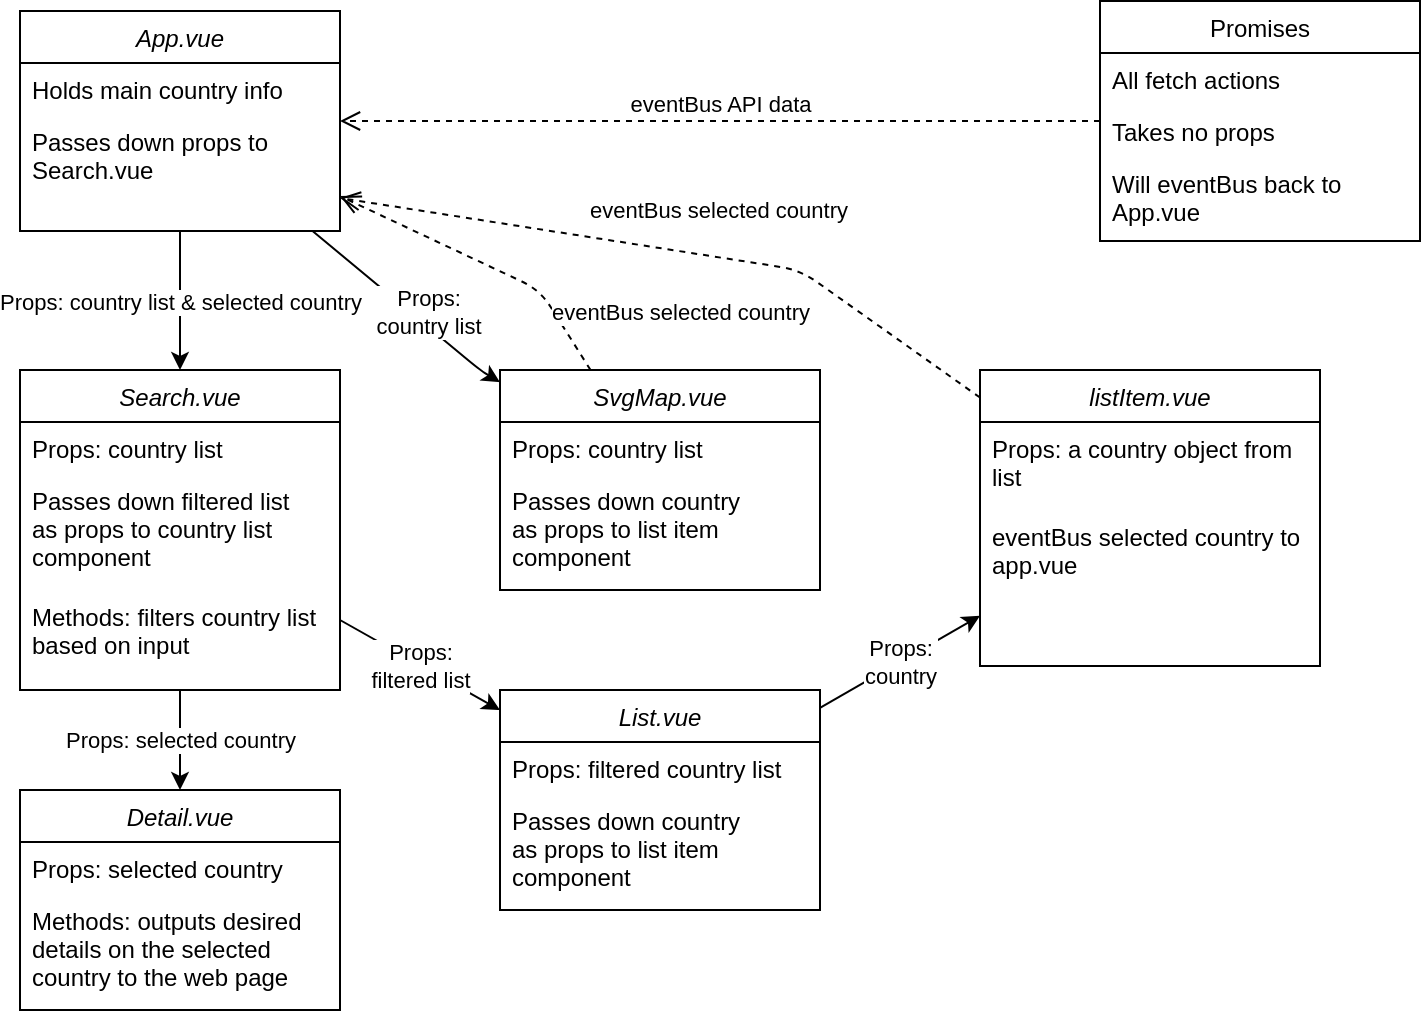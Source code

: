 <mxfile version="13.6.5">
    <diagram id="C5RBs43oDa-KdzZeNtuy" name="Page-1">
        <mxGraphModel dx="1058" dy="454" grid="1" gridSize="10" guides="1" tooltips="1" connect="1" arrows="1" fold="1" page="1" pageScale="1" pageWidth="827" pageHeight="1169" math="0" shadow="0">
            <root>
                <mxCell id="WIyWlLk6GJQsqaUBKTNV-0"/>
                <mxCell id="WIyWlLk6GJQsqaUBKTNV-1" parent="WIyWlLk6GJQsqaUBKTNV-0"/>
                <mxCell id="zkfFHV4jXpPFQw0GAbJ--17" value="Promises" style="swimlane;fontStyle=0;align=center;verticalAlign=top;childLayout=stackLayout;horizontal=1;startSize=26;horizontalStack=0;resizeParent=1;resizeLast=0;collapsible=1;marginBottom=0;rounded=0;shadow=0;strokeWidth=1;" parent="WIyWlLk6GJQsqaUBKTNV-1" vertex="1">
                    <mxGeometry x="600" y="15.5" width="160" height="120" as="geometry">
                        <mxRectangle x="550" y="140" width="160" height="26" as="alternateBounds"/>
                    </mxGeometry>
                </mxCell>
                <mxCell id="zkfFHV4jXpPFQw0GAbJ--18" value="All fetch actions" style="text;align=left;verticalAlign=top;spacingLeft=4;spacingRight=4;overflow=hidden;rotatable=0;points=[[0,0.5],[1,0.5]];portConstraint=eastwest;" parent="zkfFHV4jXpPFQw0GAbJ--17" vertex="1">
                    <mxGeometry y="26" width="160" height="26" as="geometry"/>
                </mxCell>
                <mxCell id="zkfFHV4jXpPFQw0GAbJ--19" value="Takes no props" style="text;align=left;verticalAlign=top;spacingLeft=4;spacingRight=4;overflow=hidden;rotatable=0;points=[[0,0.5],[1,0.5]];portConstraint=eastwest;rounded=0;shadow=0;html=0;" parent="zkfFHV4jXpPFQw0GAbJ--17" vertex="1">
                    <mxGeometry y="52" width="160" height="26" as="geometry"/>
                </mxCell>
                <mxCell id="zkfFHV4jXpPFQw0GAbJ--20" value="Will eventBus back to &#10;App.vue" style="text;align=left;verticalAlign=top;spacingLeft=4;spacingRight=4;overflow=hidden;rotatable=0;points=[[0,0.5],[1,0.5]];portConstraint=eastwest;rounded=0;shadow=0;html=0;" parent="zkfFHV4jXpPFQw0GAbJ--17" vertex="1">
                    <mxGeometry y="78" width="160" height="42" as="geometry"/>
                </mxCell>
                <mxCell id="r4_yZJP243nvZPv99Okp-7" value="Search.vue" style="swimlane;fontStyle=2;align=center;verticalAlign=top;childLayout=stackLayout;horizontal=1;startSize=26;horizontalStack=0;resizeParent=1;resizeLast=0;collapsible=1;marginBottom=0;rounded=0;shadow=0;strokeWidth=1;" parent="WIyWlLk6GJQsqaUBKTNV-1" vertex="1">
                    <mxGeometry x="60" y="200" width="160" height="160" as="geometry">
                        <mxRectangle x="230" y="140" width="160" height="26" as="alternateBounds"/>
                    </mxGeometry>
                </mxCell>
                <mxCell id="r4_yZJP243nvZPv99Okp-8" value="Props: country list" style="text;align=left;verticalAlign=top;spacingLeft=4;spacingRight=4;overflow=hidden;rotatable=0;points=[[0,0.5],[1,0.5]];portConstraint=eastwest;" parent="r4_yZJP243nvZPv99Okp-7" vertex="1">
                    <mxGeometry y="26" width="160" height="26" as="geometry"/>
                </mxCell>
                <mxCell id="r4_yZJP243nvZPv99Okp-9" value="Passes down filtered list &#10;as props to country list &#10;component" style="text;align=left;verticalAlign=top;spacingLeft=4;spacingRight=4;overflow=hidden;rotatable=0;points=[[0,0.5],[1,0.5]];portConstraint=eastwest;rounded=0;shadow=0;html=0;" parent="r4_yZJP243nvZPv99Okp-7" vertex="1">
                    <mxGeometry y="52" width="160" height="58" as="geometry"/>
                </mxCell>
                <mxCell id="r4_yZJP243nvZPv99Okp-15" value="Methods: filters country list&#10;based on input" style="text;align=left;verticalAlign=top;spacingLeft=4;spacingRight=4;overflow=hidden;rotatable=0;points=[[0,0.5],[1,0.5]];portConstraint=eastwest;" parent="r4_yZJP243nvZPv99Okp-7" vertex="1">
                    <mxGeometry y="110" width="160" height="40" as="geometry"/>
                </mxCell>
                <mxCell id="zkfFHV4jXpPFQw0GAbJ--0" value="App.vue" style="swimlane;fontStyle=2;align=center;verticalAlign=top;childLayout=stackLayout;horizontal=1;startSize=26;horizontalStack=0;resizeParent=1;resizeLast=0;collapsible=1;marginBottom=0;rounded=0;shadow=0;strokeWidth=1;" parent="WIyWlLk6GJQsqaUBKTNV-1" vertex="1">
                    <mxGeometry x="60" y="20.5" width="160" height="110" as="geometry">
                        <mxRectangle x="230" y="140" width="160" height="26" as="alternateBounds"/>
                    </mxGeometry>
                </mxCell>
                <mxCell id="zkfFHV4jXpPFQw0GAbJ--1" value="Holds main country info" style="text;align=left;verticalAlign=top;spacingLeft=4;spacingRight=4;overflow=hidden;rotatable=0;points=[[0,0.5],[1,0.5]];portConstraint=eastwest;" parent="zkfFHV4jXpPFQw0GAbJ--0" vertex="1">
                    <mxGeometry y="26" width="160" height="26" as="geometry"/>
                </mxCell>
                <mxCell id="zkfFHV4jXpPFQw0GAbJ--2" value="Passes down props to &#10;Search.vue" style="text;align=left;verticalAlign=top;spacingLeft=4;spacingRight=4;overflow=hidden;rotatable=0;points=[[0,0.5],[1,0.5]];portConstraint=eastwest;rounded=0;shadow=0;html=0;" parent="zkfFHV4jXpPFQw0GAbJ--0" vertex="1">
                    <mxGeometry y="52" width="160" height="58" as="geometry"/>
                </mxCell>
                <mxCell id="r4_yZJP243nvZPv99Okp-16" value="listItem.vue" style="swimlane;fontStyle=2;align=center;verticalAlign=top;childLayout=stackLayout;horizontal=1;startSize=26;horizontalStack=0;resizeParent=1;resizeLast=0;collapsible=1;marginBottom=0;rounded=0;shadow=0;strokeWidth=1;" parent="WIyWlLk6GJQsqaUBKTNV-1" vertex="1">
                    <mxGeometry x="540" y="200" width="170" height="148" as="geometry">
                        <mxRectangle x="230" y="140" width="160" height="26" as="alternateBounds"/>
                    </mxGeometry>
                </mxCell>
                <mxCell id="r4_yZJP243nvZPv99Okp-17" value="Props: a country object from&#10;list" style="text;align=left;verticalAlign=top;spacingLeft=4;spacingRight=4;overflow=hidden;rotatable=0;points=[[0,0.5],[1,0.5]];portConstraint=eastwest;" parent="r4_yZJP243nvZPv99Okp-16" vertex="1">
                    <mxGeometry y="26" width="170" height="44" as="geometry"/>
                </mxCell>
                <mxCell id="r4_yZJP243nvZPv99Okp-18" value="eventBus selected country to &#10;app.vue" style="text;align=left;verticalAlign=top;spacingLeft=4;spacingRight=4;overflow=hidden;rotatable=0;points=[[0,0.5],[1,0.5]];portConstraint=eastwest;rounded=0;shadow=0;html=0;" parent="r4_yZJP243nvZPv99Okp-16" vertex="1">
                    <mxGeometry y="70" width="170" height="78" as="geometry"/>
                </mxCell>
                <mxCell id="r4_yZJP243nvZPv99Okp-22" value="eventBus selected country" style="html=1;verticalAlign=bottom;endArrow=open;dashed=1;endSize=8;" parent="WIyWlLk6GJQsqaUBKTNV-1" source="r4_yZJP243nvZPv99Okp-16" target="zkfFHV4jXpPFQw0GAbJ--2" edge="1">
                    <mxGeometry x="-0.105" y="-14" relative="1" as="geometry">
                        <mxPoint x="420" y="150" as="sourcePoint"/>
                        <mxPoint x="340" y="150" as="targetPoint"/>
                        <Array as="points">
                            <mxPoint x="450" y="150"/>
                        </Array>
                        <mxPoint as="offset"/>
                    </mxGeometry>
                </mxCell>
                <mxCell id="r4_yZJP243nvZPv99Okp-23" value="eventBus API data" style="html=1;verticalAlign=bottom;endArrow=open;dashed=1;endSize=8;" parent="WIyWlLk6GJQsqaUBKTNV-1" source="zkfFHV4jXpPFQw0GAbJ--17" target="zkfFHV4jXpPFQw0GAbJ--0" edge="1">
                    <mxGeometry relative="1" as="geometry">
                        <mxPoint x="420" y="150" as="sourcePoint"/>
                        <mxPoint x="340" y="150" as="targetPoint"/>
                    </mxGeometry>
                </mxCell>
                <mxCell id="r4_yZJP243nvZPv99Okp-24" value="" style="endArrow=classic;html=1;" parent="WIyWlLk6GJQsqaUBKTNV-1" source="zkfFHV4jXpPFQw0GAbJ--0" target="r4_yZJP243nvZPv99Okp-7" edge="1">
                    <mxGeometry relative="1" as="geometry">
                        <mxPoint x="140" y="120" as="sourcePoint"/>
                        <mxPoint x="240" y="120" as="targetPoint"/>
                    </mxGeometry>
                </mxCell>
                <mxCell id="r4_yZJP243nvZPv99Okp-25" value="Props: country list &amp;amp; selected country" style="edgeLabel;resizable=0;html=1;align=center;verticalAlign=middle;" parent="r4_yZJP243nvZPv99Okp-24" connectable="0" vertex="1">
                    <mxGeometry relative="1" as="geometry"/>
                </mxCell>
                <mxCell id="r4_yZJP243nvZPv99Okp-26" value="" style="endArrow=classic;html=1;" parent="WIyWlLk6GJQsqaUBKTNV-1" source="r4_yZJP243nvZPv99Okp-7" target="r4_yZJP243nvZPv99Okp-11" edge="1">
                    <mxGeometry relative="1" as="geometry">
                        <mxPoint x="270" y="390" as="sourcePoint"/>
                        <mxPoint x="370" y="390" as="targetPoint"/>
                    </mxGeometry>
                </mxCell>
                <mxCell id="r4_yZJP243nvZPv99Okp-27" value="Props:&lt;br&gt;filtered list" style="edgeLabel;resizable=0;html=1;align=center;verticalAlign=middle;" parent="r4_yZJP243nvZPv99Okp-26" connectable="0" vertex="1">
                    <mxGeometry relative="1" as="geometry"/>
                </mxCell>
                <mxCell id="r4_yZJP243nvZPv99Okp-28" value="" style="endArrow=classic;html=1;" parent="WIyWlLk6GJQsqaUBKTNV-1" source="r4_yZJP243nvZPv99Okp-11" target="r4_yZJP243nvZPv99Okp-16" edge="1">
                    <mxGeometry relative="1" as="geometry">
                        <mxPoint x="500" y="380" as="sourcePoint"/>
                        <mxPoint x="600" y="380" as="targetPoint"/>
                    </mxGeometry>
                </mxCell>
                <mxCell id="r4_yZJP243nvZPv99Okp-29" value="Props:&lt;br&gt;country" style="edgeLabel;resizable=0;html=1;align=center;verticalAlign=middle;" parent="r4_yZJP243nvZPv99Okp-28" connectable="0" vertex="1">
                    <mxGeometry relative="1" as="geometry"/>
                </mxCell>
                <mxCell id="r4_yZJP243nvZPv99Okp-30" value="Detail.vue" style="swimlane;fontStyle=2;align=center;verticalAlign=top;childLayout=stackLayout;horizontal=1;startSize=26;horizontalStack=0;resizeParent=1;resizeLast=0;collapsible=1;marginBottom=0;rounded=0;shadow=0;strokeWidth=1;" parent="WIyWlLk6GJQsqaUBKTNV-1" vertex="1">
                    <mxGeometry x="60" y="410" width="160" height="110" as="geometry">
                        <mxRectangle x="230" y="140" width="160" height="26" as="alternateBounds"/>
                    </mxGeometry>
                </mxCell>
                <mxCell id="r4_yZJP243nvZPv99Okp-31" value="Props: selected country" style="text;align=left;verticalAlign=top;spacingLeft=4;spacingRight=4;overflow=hidden;rotatable=0;points=[[0,0.5],[1,0.5]];portConstraint=eastwest;" parent="r4_yZJP243nvZPv99Okp-30" vertex="1">
                    <mxGeometry y="26" width="160" height="26" as="geometry"/>
                </mxCell>
                <mxCell id="r4_yZJP243nvZPv99Okp-33" value="Methods: outputs desired &#10;details on the selected &#10;country to the web page" style="text;align=left;verticalAlign=top;spacingLeft=4;spacingRight=4;overflow=hidden;rotatable=0;points=[[0,0.5],[1,0.5]];portConstraint=eastwest;" parent="r4_yZJP243nvZPv99Okp-30" vertex="1">
                    <mxGeometry y="52" width="160" height="58" as="geometry"/>
                </mxCell>
                <mxCell id="r4_yZJP243nvZPv99Okp-35" value="" style="endArrow=classic;html=1;" parent="WIyWlLk6GJQsqaUBKTNV-1" source="r4_yZJP243nvZPv99Okp-7" target="r4_yZJP243nvZPv99Okp-30" edge="1">
                    <mxGeometry relative="1" as="geometry">
                        <mxPoint x="230" y="390" as="sourcePoint"/>
                        <mxPoint x="330" y="390" as="targetPoint"/>
                    </mxGeometry>
                </mxCell>
                <mxCell id="r4_yZJP243nvZPv99Okp-36" value="Props: selected country" style="edgeLabel;resizable=0;html=1;align=center;verticalAlign=middle;" parent="r4_yZJP243nvZPv99Okp-35" connectable="0" vertex="1">
                    <mxGeometry relative="1" as="geometry"/>
                </mxCell>
                <mxCell id="0" value="" style="endArrow=classic;html=1;" parent="WIyWlLk6GJQsqaUBKTNV-1" source="zkfFHV4jXpPFQw0GAbJ--0" target="r4_yZJP243nvZPv99Okp-37" edge="1">
                    <mxGeometry relative="1" as="geometry">
                        <mxPoint x="380" y="470" as="sourcePoint"/>
                        <mxPoint x="480" y="470" as="targetPoint"/>
                        <Array as="points">
                            <mxPoint x="290" y="200"/>
                        </Array>
                    </mxGeometry>
                </mxCell>
                <mxCell id="1" value="Props:&lt;br&gt;country list" style="edgeLabel;resizable=0;html=1;align=center;verticalAlign=middle;" parent="0" connectable="0" vertex="1">
                    <mxGeometry relative="1" as="geometry">
                        <mxPoint x="10.85" y="1.18" as="offset"/>
                    </mxGeometry>
                </mxCell>
                <mxCell id="r4_yZJP243nvZPv99Okp-37" value="SvgMap.vue" style="swimlane;fontStyle=2;align=center;verticalAlign=top;childLayout=stackLayout;horizontal=1;startSize=26;horizontalStack=0;resizeParent=1;resizeLast=0;collapsible=1;marginBottom=0;rounded=0;shadow=0;strokeWidth=1;" parent="WIyWlLk6GJQsqaUBKTNV-1" vertex="1">
                    <mxGeometry x="300" y="200" width="160" height="110" as="geometry">
                        <mxRectangle x="230" y="140" width="160" height="26" as="alternateBounds"/>
                    </mxGeometry>
                </mxCell>
                <mxCell id="r4_yZJP243nvZPv99Okp-38" value="Props: country list" style="text;align=left;verticalAlign=top;spacingLeft=4;spacingRight=4;overflow=hidden;rotatable=0;points=[[0,0.5],[1,0.5]];portConstraint=eastwest;" parent="r4_yZJP243nvZPv99Okp-37" vertex="1">
                    <mxGeometry y="26" width="160" height="26" as="geometry"/>
                </mxCell>
                <mxCell id="2" value="Passes down country&#10;as props to list item&#10;component" style="text;align=left;verticalAlign=top;spacingLeft=4;spacingRight=4;overflow=hidden;rotatable=0;points=[[0,0.5],[1,0.5]];portConstraint=eastwest;rounded=0;shadow=0;html=0;" parent="r4_yZJP243nvZPv99Okp-37" vertex="1">
                    <mxGeometry y="52" width="160" height="58" as="geometry"/>
                </mxCell>
                <mxCell id="r4_yZJP243nvZPv99Okp-11" value="List.vue" style="swimlane;fontStyle=2;align=center;verticalAlign=top;childLayout=stackLayout;horizontal=1;startSize=26;horizontalStack=0;resizeParent=1;resizeLast=0;collapsible=1;marginBottom=0;rounded=0;shadow=0;strokeWidth=1;" parent="WIyWlLk6GJQsqaUBKTNV-1" vertex="1">
                    <mxGeometry x="300" y="360" width="160" height="110" as="geometry">
                        <mxRectangle x="230" y="140" width="160" height="26" as="alternateBounds"/>
                    </mxGeometry>
                </mxCell>
                <mxCell id="r4_yZJP243nvZPv99Okp-12" value="Props: filtered country list" style="text;align=left;verticalAlign=top;spacingLeft=4;spacingRight=4;overflow=hidden;rotatable=0;points=[[0,0.5],[1,0.5]];portConstraint=eastwest;" parent="r4_yZJP243nvZPv99Okp-11" vertex="1">
                    <mxGeometry y="26" width="160" height="26" as="geometry"/>
                </mxCell>
                <mxCell id="r4_yZJP243nvZPv99Okp-13" value="Passes down country&#10;as props to list item&#10;component" style="text;align=left;verticalAlign=top;spacingLeft=4;spacingRight=4;overflow=hidden;rotatable=0;points=[[0,0.5],[1,0.5]];portConstraint=eastwest;rounded=0;shadow=0;html=0;" parent="r4_yZJP243nvZPv99Okp-11" vertex="1">
                    <mxGeometry y="52" width="160" height="58" as="geometry"/>
                </mxCell>
                <mxCell id="13" value="eventBus selected country" style="html=1;verticalAlign=bottom;endArrow=open;dashed=1;endSize=8;" edge="1" parent="WIyWlLk6GJQsqaUBKTNV-1" source="r4_yZJP243nvZPv99Okp-37" target="zkfFHV4jXpPFQw0GAbJ--0">
                    <mxGeometry x="-0.344" y="-73" relative="1" as="geometry">
                        <mxPoint x="550" y="223.771" as="sourcePoint"/>
                        <mxPoint x="230" y="124.016" as="targetPoint"/>
                        <Array as="points">
                            <mxPoint x="320" y="160"/>
                        </Array>
                        <mxPoint x="43" y="88" as="offset"/>
                    </mxGeometry>
                </mxCell>
            </root>
        </mxGraphModel>
    </diagram>
</mxfile>